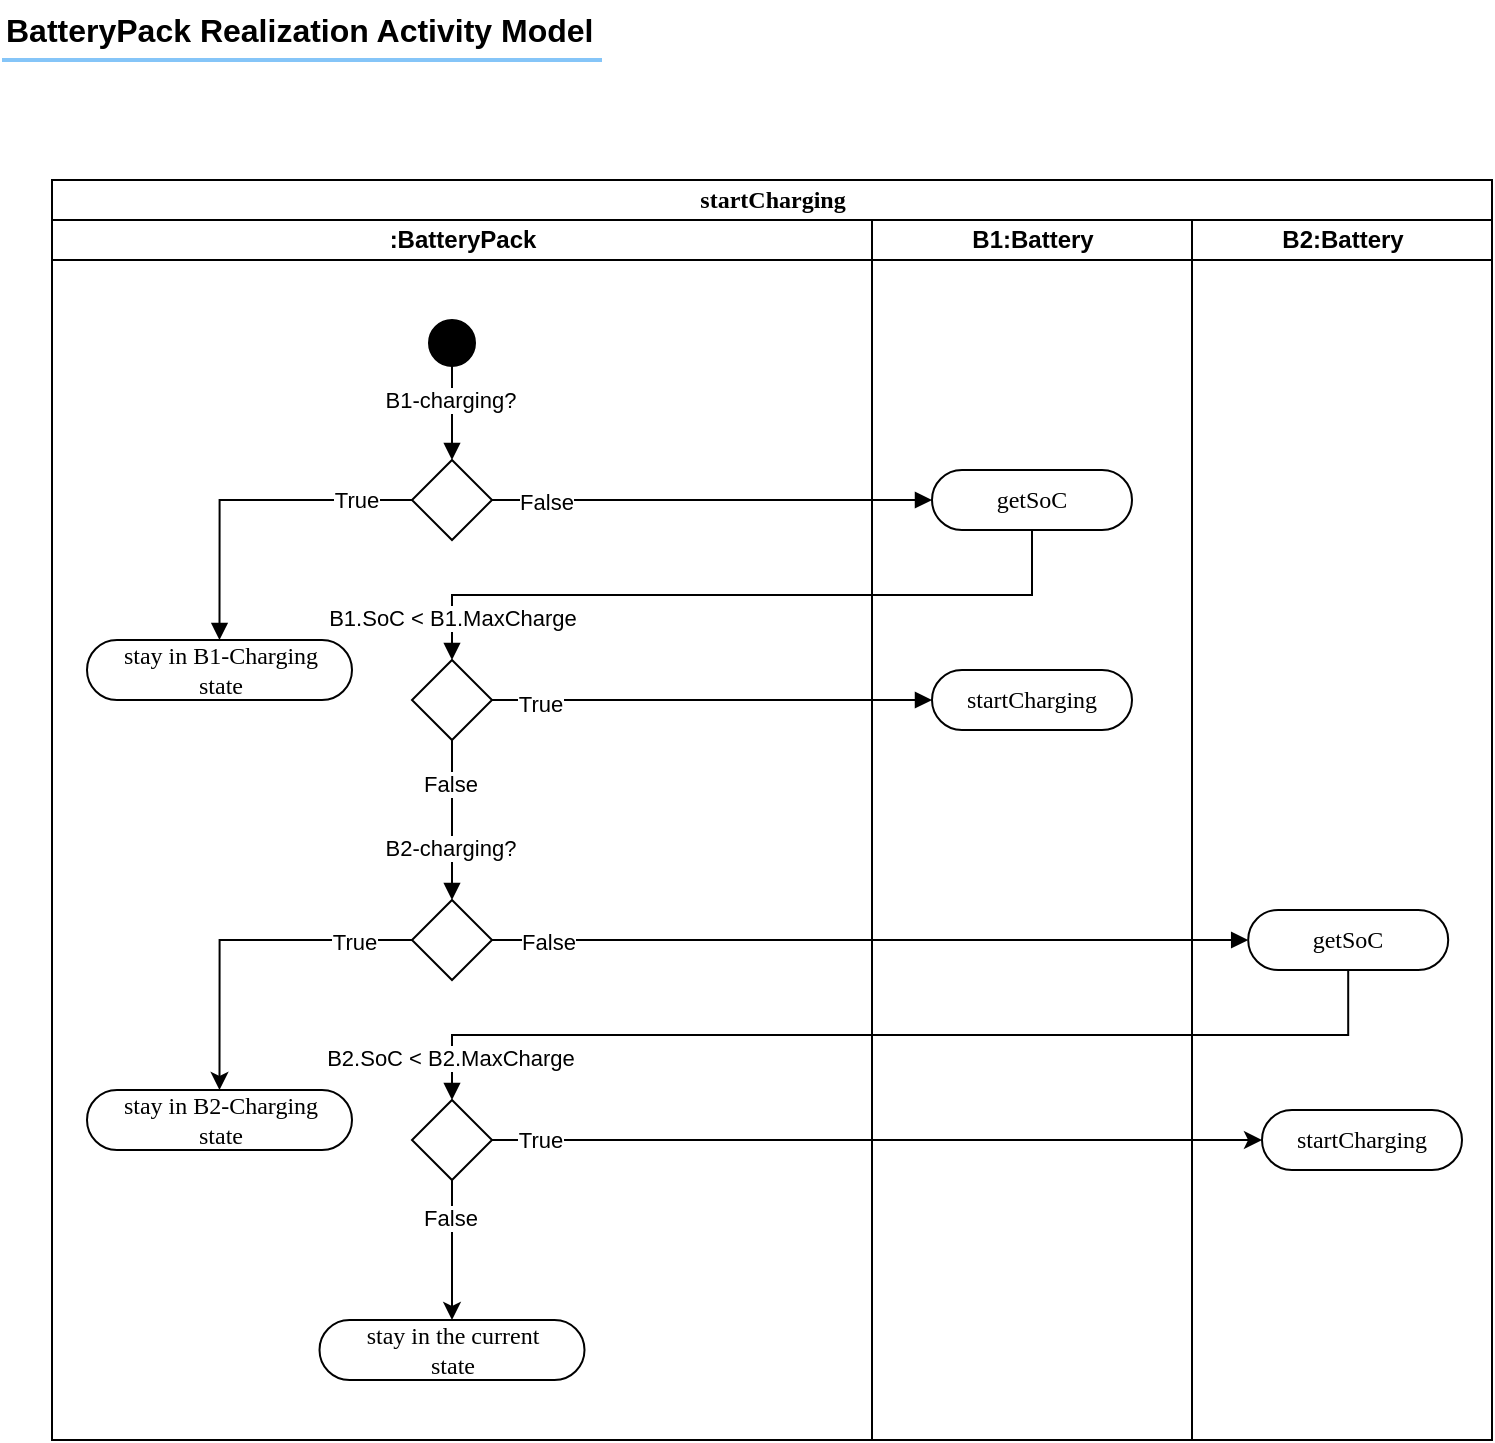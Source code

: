 <mxfile version="26.0.6">
  <diagram name="Page-1" id="OfMsy_-nwx7n2B3ybW-p">
    <mxGraphModel dx="1289" dy="690" grid="1" gridSize="10" guides="1" tooltips="1" connect="1" arrows="1" fold="1" page="1" pageScale="1" pageWidth="827" pageHeight="1169" math="0" shadow="0">
      <root>
        <mxCell id="0" />
        <mxCell id="1" parent="0" />
        <mxCell id="Job2l-g_5V0R8sAIiQRT-1" value="&lt;b&gt;BatteryPack Realization Activity Model&lt;/b&gt;" style="text;fontSize=16;verticalAlign=middle;strokeColor=none;fillColor=none;whiteSpace=wrap;html=1;" vertex="1" parent="1">
          <mxGeometry x="40" y="40" width="500" height="30" as="geometry" />
        </mxCell>
        <mxCell id="Job2l-g_5V0R8sAIiQRT-2" value="" style="dashed=0;shape=line;strokeWidth=2;noLabel=1;strokeColor=#0C8CF2;opacity=50;" vertex="1" parent="1">
          <mxGeometry x="40" y="65" width="300" height="10" as="geometry" />
        </mxCell>
        <mxCell id="Job2l-g_5V0R8sAIiQRT-3" value="startCharging" style="swimlane;html=1;childLayout=stackLayout;startSize=20;rounded=0;shadow=0;comic=0;labelBackgroundColor=none;strokeWidth=1;fontFamily=Verdana;fontSize=12;align=center;" vertex="1" parent="1">
          <mxGeometry x="65" y="130" width="720" height="630" as="geometry">
            <mxRectangle x="45" y="640" width="70" height="30" as="alternateBounds" />
          </mxGeometry>
        </mxCell>
        <mxCell id="Job2l-g_5V0R8sAIiQRT-4" value=":BatteryPack" style="swimlane;html=1;startSize=20;" vertex="1" parent="Job2l-g_5V0R8sAIiQRT-3">
          <mxGeometry y="20" width="410" height="610" as="geometry">
            <mxRectangle y="20" width="40" height="420" as="alternateBounds" />
          </mxGeometry>
        </mxCell>
        <mxCell id="Job2l-g_5V0R8sAIiQRT-5" style="edgeStyle=orthogonalEdgeStyle;rounded=0;orthogonalLoop=1;jettySize=auto;html=1;entryX=0.5;entryY=0;entryDx=0;entryDy=0;endArrow=block;endFill=1;" edge="1" parent="Job2l-g_5V0R8sAIiQRT-4" source="Job2l-g_5V0R8sAIiQRT-7" target="Job2l-g_5V0R8sAIiQRT-10">
          <mxGeometry relative="1" as="geometry" />
        </mxCell>
        <mxCell id="Job2l-g_5V0R8sAIiQRT-6" value="B1-charging?" style="edgeLabel;html=1;align=center;verticalAlign=middle;resizable=0;points=[];" vertex="1" connectable="0" parent="Job2l-g_5V0R8sAIiQRT-5">
          <mxGeometry x="-0.277" y="-1" relative="1" as="geometry">
            <mxPoint as="offset" />
          </mxGeometry>
        </mxCell>
        <mxCell id="Job2l-g_5V0R8sAIiQRT-7" value="" style="ellipse;whiteSpace=wrap;html=1;rounded=0;shadow=0;comic=0;labelBackgroundColor=none;strokeWidth=1;fillColor=#000000;fontFamily=Verdana;fontSize=12;align=center;" vertex="1" parent="Job2l-g_5V0R8sAIiQRT-4">
          <mxGeometry x="188.5" y="50" width="23" height="23" as="geometry" />
        </mxCell>
        <mxCell id="Job2l-g_5V0R8sAIiQRT-8" style="edgeStyle=orthogonalEdgeStyle;rounded=0;orthogonalLoop=1;jettySize=auto;html=1;entryX=0.5;entryY=0;entryDx=0;entryDy=0;endArrow=block;endFill=1;" edge="1" parent="Job2l-g_5V0R8sAIiQRT-4" source="Job2l-g_5V0R8sAIiQRT-10" target="Job2l-g_5V0R8sAIiQRT-18">
          <mxGeometry relative="1" as="geometry" />
        </mxCell>
        <mxCell id="Job2l-g_5V0R8sAIiQRT-9" value="True" style="edgeLabel;html=1;align=center;verticalAlign=middle;resizable=0;points=[];" vertex="1" connectable="0" parent="Job2l-g_5V0R8sAIiQRT-8">
          <mxGeometry x="-0.663" relative="1" as="geometry">
            <mxPoint as="offset" />
          </mxGeometry>
        </mxCell>
        <mxCell id="Job2l-g_5V0R8sAIiQRT-10" value="" style="rhombus;whiteSpace=wrap;html=1;" vertex="1" parent="Job2l-g_5V0R8sAIiQRT-4">
          <mxGeometry x="180" y="120" width="40" height="40" as="geometry" />
        </mxCell>
        <mxCell id="Job2l-g_5V0R8sAIiQRT-11" style="edgeStyle=orthogonalEdgeStyle;rounded=0;orthogonalLoop=1;jettySize=auto;html=1;entryX=0.5;entryY=0;entryDx=0;entryDy=0;endArrow=block;endFill=1;" edge="1" parent="Job2l-g_5V0R8sAIiQRT-4" source="Job2l-g_5V0R8sAIiQRT-14" target="Job2l-g_5V0R8sAIiQRT-17">
          <mxGeometry relative="1" as="geometry" />
        </mxCell>
        <mxCell id="Job2l-g_5V0R8sAIiQRT-12" value="False" style="edgeLabel;html=1;align=center;verticalAlign=middle;resizable=0;points=[];" vertex="1" connectable="0" parent="Job2l-g_5V0R8sAIiQRT-11">
          <mxGeometry x="-0.45" y="-1" relative="1" as="geometry">
            <mxPoint as="offset" />
          </mxGeometry>
        </mxCell>
        <mxCell id="Job2l-g_5V0R8sAIiQRT-13" value="B2-charging?" style="edgeLabel;html=1;align=center;verticalAlign=middle;resizable=0;points=[];" vertex="1" connectable="0" parent="Job2l-g_5V0R8sAIiQRT-11">
          <mxGeometry x="0.35" y="-1" relative="1" as="geometry">
            <mxPoint as="offset" />
          </mxGeometry>
        </mxCell>
        <mxCell id="Job2l-g_5V0R8sAIiQRT-14" value="" style="rhombus;whiteSpace=wrap;html=1;" vertex="1" parent="Job2l-g_5V0R8sAIiQRT-4">
          <mxGeometry x="180" y="220" width="40" height="40" as="geometry" />
        </mxCell>
        <mxCell id="Job2l-g_5V0R8sAIiQRT-15" style="edgeStyle=orthogonalEdgeStyle;rounded=0;orthogonalLoop=1;jettySize=auto;html=1;entryX=0.5;entryY=0;entryDx=0;entryDy=0;" edge="1" parent="Job2l-g_5V0R8sAIiQRT-4" source="Job2l-g_5V0R8sAIiQRT-17" target="Job2l-g_5V0R8sAIiQRT-22">
          <mxGeometry relative="1" as="geometry" />
        </mxCell>
        <mxCell id="Job2l-g_5V0R8sAIiQRT-16" value="True" style="edgeLabel;html=1;align=center;verticalAlign=middle;resizable=0;points=[];" vertex="1" connectable="0" parent="Job2l-g_5V0R8sAIiQRT-15">
          <mxGeometry x="-0.663" y="1" relative="1" as="geometry">
            <mxPoint as="offset" />
          </mxGeometry>
        </mxCell>
        <mxCell id="Job2l-g_5V0R8sAIiQRT-17" value="" style="rhombus;whiteSpace=wrap;html=1;" vertex="1" parent="Job2l-g_5V0R8sAIiQRT-4">
          <mxGeometry x="180" y="340" width="40" height="40" as="geometry" />
        </mxCell>
        <mxCell id="Job2l-g_5V0R8sAIiQRT-18" value="stay in B1-Charging&lt;div&gt;&amp;nbsp;state&amp;nbsp;&lt;/div&gt;" style="rounded=1;whiteSpace=wrap;html=1;shadow=0;comic=0;labelBackgroundColor=none;strokeWidth=1;fontFamily=Verdana;fontSize=12;align=center;arcSize=50;" vertex="1" parent="Job2l-g_5V0R8sAIiQRT-4">
          <mxGeometry x="17.5" y="210" width="132.5" height="30" as="geometry" />
        </mxCell>
        <mxCell id="Job2l-g_5V0R8sAIiQRT-19" style="edgeStyle=orthogonalEdgeStyle;rounded=0;orthogonalLoop=1;jettySize=auto;html=1;entryX=0.5;entryY=0;entryDx=0;entryDy=0;" edge="1" parent="Job2l-g_5V0R8sAIiQRT-4" source="Job2l-g_5V0R8sAIiQRT-21" target="Job2l-g_5V0R8sAIiQRT-23">
          <mxGeometry relative="1" as="geometry" />
        </mxCell>
        <mxCell id="Job2l-g_5V0R8sAIiQRT-20" value="False" style="edgeLabel;html=1;align=center;verticalAlign=middle;resizable=0;points=[];" vertex="1" connectable="0" parent="Job2l-g_5V0R8sAIiQRT-19">
          <mxGeometry x="-0.467" y="-1" relative="1" as="geometry">
            <mxPoint as="offset" />
          </mxGeometry>
        </mxCell>
        <mxCell id="Job2l-g_5V0R8sAIiQRT-21" value="" style="rhombus;whiteSpace=wrap;html=1;" vertex="1" parent="Job2l-g_5V0R8sAIiQRT-4">
          <mxGeometry x="180" y="440" width="40" height="40" as="geometry" />
        </mxCell>
        <mxCell id="Job2l-g_5V0R8sAIiQRT-22" value="stay in B2-Charging&lt;div&gt;&amp;nbsp;state&amp;nbsp;&lt;/div&gt;" style="rounded=1;whiteSpace=wrap;html=1;shadow=0;comic=0;labelBackgroundColor=none;strokeWidth=1;fontFamily=Verdana;fontSize=12;align=center;arcSize=50;" vertex="1" parent="Job2l-g_5V0R8sAIiQRT-4">
          <mxGeometry x="17.5" y="435" width="132.5" height="30" as="geometry" />
        </mxCell>
        <mxCell id="Job2l-g_5V0R8sAIiQRT-23" value="stay in the current&lt;div&gt;&amp;nbsp;state&amp;nbsp;&lt;/div&gt;" style="rounded=1;whiteSpace=wrap;html=1;shadow=0;comic=0;labelBackgroundColor=none;strokeWidth=1;fontFamily=Verdana;fontSize=12;align=center;arcSize=50;" vertex="1" parent="Job2l-g_5V0R8sAIiQRT-4">
          <mxGeometry x="133.75" y="550" width="132.5" height="30" as="geometry" />
        </mxCell>
        <mxCell id="Job2l-g_5V0R8sAIiQRT-24" value="B1:Battery" style="swimlane;html=1;startSize=20;" vertex="1" parent="Job2l-g_5V0R8sAIiQRT-3">
          <mxGeometry x="410" y="20" width="160" height="610" as="geometry" />
        </mxCell>
        <mxCell id="Job2l-g_5V0R8sAIiQRT-25" value="getSoC" style="rounded=1;whiteSpace=wrap;html=1;shadow=0;comic=0;labelBackgroundColor=none;strokeWidth=1;fontFamily=Verdana;fontSize=12;align=center;arcSize=50;" vertex="1" parent="Job2l-g_5V0R8sAIiQRT-24">
          <mxGeometry x="30" y="125" width="100" height="30" as="geometry" />
        </mxCell>
        <mxCell id="Job2l-g_5V0R8sAIiQRT-26" value="startCharging" style="rounded=1;whiteSpace=wrap;html=1;shadow=0;comic=0;labelBackgroundColor=none;strokeWidth=1;fontFamily=Verdana;fontSize=12;align=center;arcSize=50;" vertex="1" parent="Job2l-g_5V0R8sAIiQRT-24">
          <mxGeometry x="30" y="225" width="100" height="30" as="geometry" />
        </mxCell>
        <mxCell id="Job2l-g_5V0R8sAIiQRT-27" value="B2:Battery" style="swimlane;html=1;startSize=20;" vertex="1" parent="Job2l-g_5V0R8sAIiQRT-3">
          <mxGeometry x="570" y="20" width="150" height="610" as="geometry">
            <mxRectangle x="570" y="20" width="40" height="1720" as="alternateBounds" />
          </mxGeometry>
        </mxCell>
        <mxCell id="Job2l-g_5V0R8sAIiQRT-28" value="getSoC" style="rounded=1;whiteSpace=wrap;html=1;shadow=0;comic=0;labelBackgroundColor=none;strokeWidth=1;fontFamily=Verdana;fontSize=12;align=center;arcSize=50;" vertex="1" parent="Job2l-g_5V0R8sAIiQRT-27">
          <mxGeometry x="28.1" y="345" width="100" height="30" as="geometry" />
        </mxCell>
        <mxCell id="Job2l-g_5V0R8sAIiQRT-29" value="startCharging" style="rounded=1;whiteSpace=wrap;html=1;shadow=0;comic=0;labelBackgroundColor=none;strokeWidth=1;fontFamily=Verdana;fontSize=12;align=center;arcSize=50;" vertex="1" parent="Job2l-g_5V0R8sAIiQRT-27">
          <mxGeometry x="35" y="445" width="100" height="30" as="geometry" />
        </mxCell>
        <mxCell id="Job2l-g_5V0R8sAIiQRT-30" style="edgeStyle=orthogonalEdgeStyle;rounded=0;orthogonalLoop=1;jettySize=auto;html=1;entryX=0;entryY=0.5;entryDx=0;entryDy=0;endArrow=block;endFill=1;" edge="1" parent="Job2l-g_5V0R8sAIiQRT-3" source="Job2l-g_5V0R8sAIiQRT-10" target="Job2l-g_5V0R8sAIiQRT-25">
          <mxGeometry relative="1" as="geometry" />
        </mxCell>
        <mxCell id="Job2l-g_5V0R8sAIiQRT-31" value="False" style="edgeLabel;html=1;align=center;verticalAlign=middle;resizable=0;points=[];" vertex="1" connectable="0" parent="Job2l-g_5V0R8sAIiQRT-30">
          <mxGeometry x="-0.761" y="-1" relative="1" as="geometry">
            <mxPoint as="offset" />
          </mxGeometry>
        </mxCell>
        <mxCell id="Job2l-g_5V0R8sAIiQRT-32" style="edgeStyle=orthogonalEdgeStyle;rounded=0;orthogonalLoop=1;jettySize=auto;html=1;entryX=0.5;entryY=0;entryDx=0;entryDy=0;exitX=0.5;exitY=1;exitDx=0;exitDy=0;endArrow=block;endFill=1;" edge="1" parent="Job2l-g_5V0R8sAIiQRT-3" source="Job2l-g_5V0R8sAIiQRT-25" target="Job2l-g_5V0R8sAIiQRT-14">
          <mxGeometry relative="1" as="geometry" />
        </mxCell>
        <mxCell id="Job2l-g_5V0R8sAIiQRT-33" value="B1.SoC &amp;lt; B1.MaxCharge" style="edgeLabel;html=1;align=center;verticalAlign=middle;resizable=0;points=[];" vertex="1" connectable="0" parent="Job2l-g_5V0R8sAIiQRT-32">
          <mxGeometry x="0.913" relative="1" as="geometry">
            <mxPoint y="-6" as="offset" />
          </mxGeometry>
        </mxCell>
        <mxCell id="Job2l-g_5V0R8sAIiQRT-34" style="edgeStyle=orthogonalEdgeStyle;rounded=0;orthogonalLoop=1;jettySize=auto;html=1;entryX=0;entryY=0.5;entryDx=0;entryDy=0;endArrow=block;endFill=1;" edge="1" parent="Job2l-g_5V0R8sAIiQRT-3" source="Job2l-g_5V0R8sAIiQRT-14" target="Job2l-g_5V0R8sAIiQRT-26">
          <mxGeometry relative="1" as="geometry" />
        </mxCell>
        <mxCell id="Job2l-g_5V0R8sAIiQRT-35" value="True" style="edgeLabel;html=1;align=center;verticalAlign=middle;resizable=0;points=[];" vertex="1" connectable="0" parent="Job2l-g_5V0R8sAIiQRT-34">
          <mxGeometry x="-0.788" y="-2" relative="1" as="geometry">
            <mxPoint as="offset" />
          </mxGeometry>
        </mxCell>
        <mxCell id="Job2l-g_5V0R8sAIiQRT-36" style="edgeStyle=orthogonalEdgeStyle;rounded=0;orthogonalLoop=1;jettySize=auto;html=1;entryX=0;entryY=0.5;entryDx=0;entryDy=0;endArrow=block;endFill=1;" edge="1" parent="Job2l-g_5V0R8sAIiQRT-3" source="Job2l-g_5V0R8sAIiQRT-17" target="Job2l-g_5V0R8sAIiQRT-28">
          <mxGeometry relative="1" as="geometry" />
        </mxCell>
        <mxCell id="Job2l-g_5V0R8sAIiQRT-37" value="False" style="edgeLabel;html=1;align=center;verticalAlign=middle;resizable=0;points=[];" vertex="1" connectable="0" parent="Job2l-g_5V0R8sAIiQRT-36">
          <mxGeometry x="-0.855" y="-1" relative="1" as="geometry">
            <mxPoint as="offset" />
          </mxGeometry>
        </mxCell>
        <mxCell id="Job2l-g_5V0R8sAIiQRT-38" style="edgeStyle=orthogonalEdgeStyle;rounded=0;orthogonalLoop=1;jettySize=auto;html=1;entryX=0.5;entryY=0;entryDx=0;entryDy=0;exitX=0.5;exitY=1;exitDx=0;exitDy=0;endArrow=block;endFill=1;" edge="1" parent="Job2l-g_5V0R8sAIiQRT-3" source="Job2l-g_5V0R8sAIiQRT-28" target="Job2l-g_5V0R8sAIiQRT-21">
          <mxGeometry relative="1" as="geometry" />
        </mxCell>
        <mxCell id="Job2l-g_5V0R8sAIiQRT-39" value="B2.SoC &amp;lt; B2.MaxCharge" style="edgeLabel;html=1;align=center;verticalAlign=middle;resizable=0;points=[];" vertex="1" connectable="0" parent="Job2l-g_5V0R8sAIiQRT-38">
          <mxGeometry x="0.917" y="-1" relative="1" as="geometry">
            <mxPoint as="offset" />
          </mxGeometry>
        </mxCell>
        <mxCell id="Job2l-g_5V0R8sAIiQRT-40" style="edgeStyle=orthogonalEdgeStyle;rounded=0;orthogonalLoop=1;jettySize=auto;html=1;entryX=0;entryY=0.5;entryDx=0;entryDy=0;" edge="1" parent="Job2l-g_5V0R8sAIiQRT-3" source="Job2l-g_5V0R8sAIiQRT-21" target="Job2l-g_5V0R8sAIiQRT-29">
          <mxGeometry relative="1" as="geometry" />
        </mxCell>
        <mxCell id="Job2l-g_5V0R8sAIiQRT-41" value="True" style="edgeLabel;html=1;align=center;verticalAlign=middle;resizable=0;points=[];" vertex="1" connectable="0" parent="Job2l-g_5V0R8sAIiQRT-40">
          <mxGeometry x="-0.879" relative="1" as="geometry">
            <mxPoint as="offset" />
          </mxGeometry>
        </mxCell>
      </root>
    </mxGraphModel>
  </diagram>
</mxfile>
